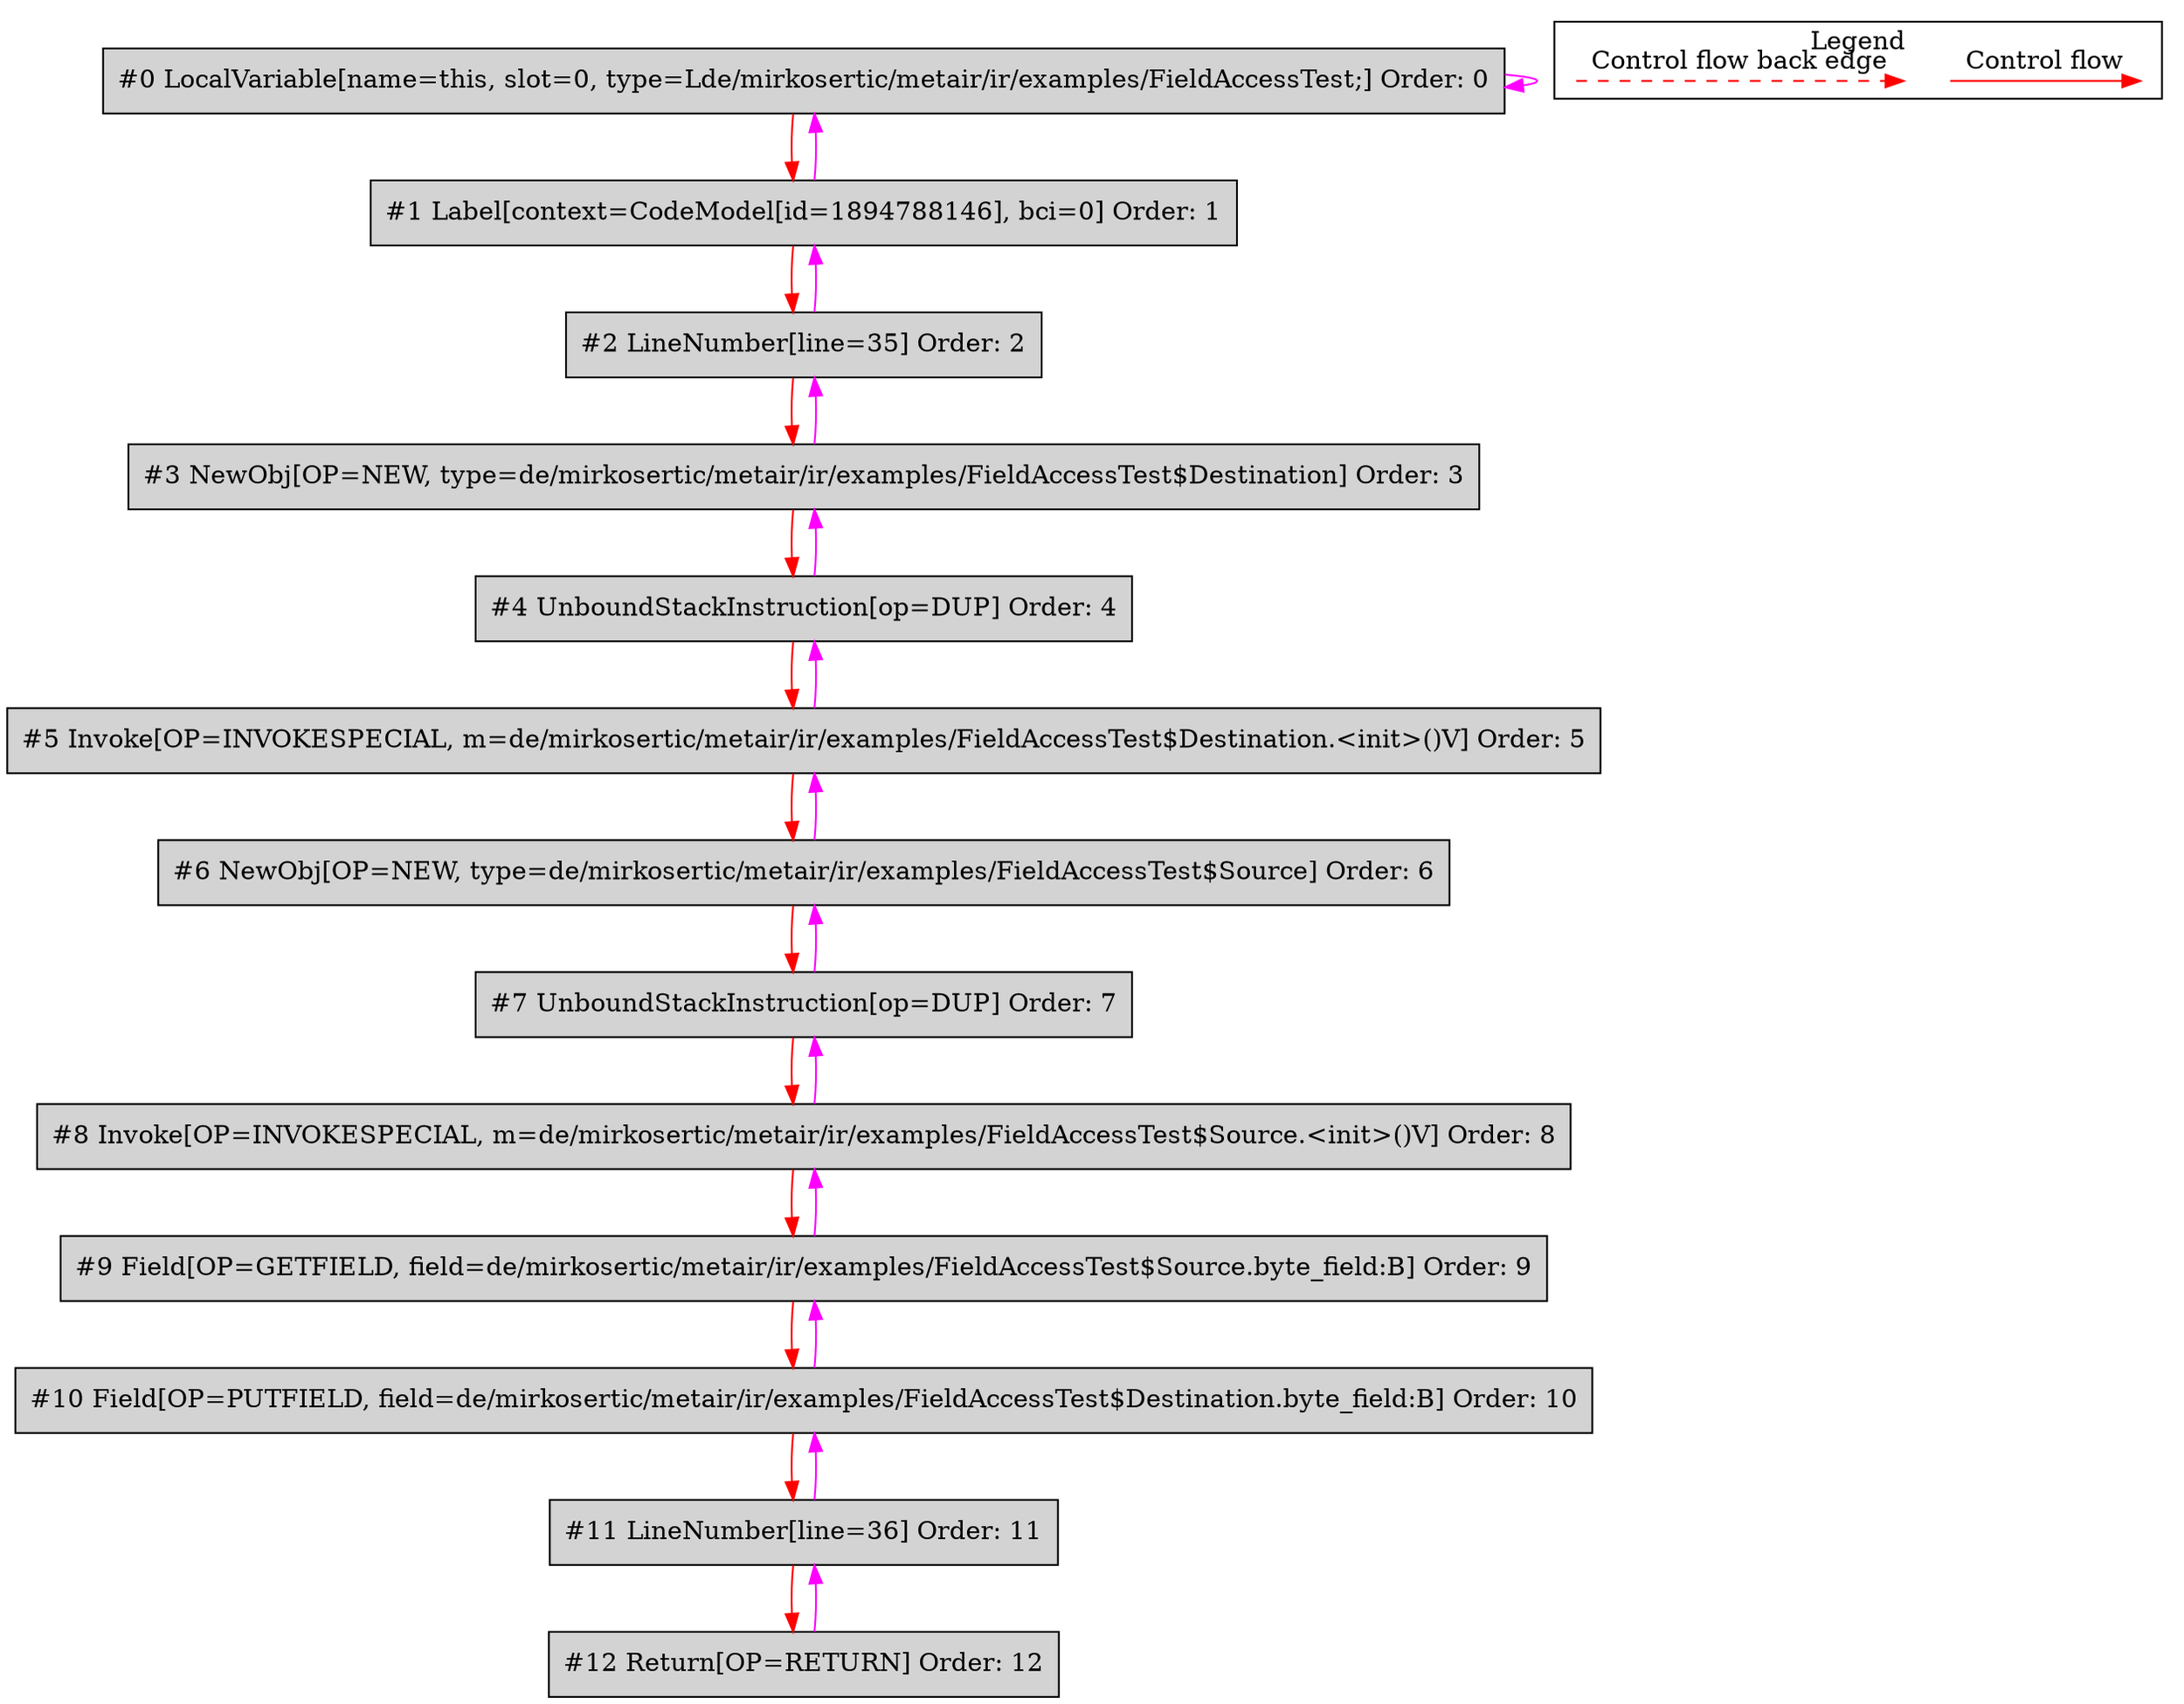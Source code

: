 digraph {
 ordering="in";
 node0[label="#0 LocalVariable[name=this, slot=0, type=Lde/mirkosertic/metair/ir/examples/FieldAccessTest;] Order: 0", shape=box, fillcolor=lightgrey, style=filled];
 node1[label="#1 Label[context=CodeModel[id=1894788146], bci=0] Order: 1", shape=box, fillcolor=lightgrey, style=filled];
 node2[label="#2 LineNumber[line=35] Order: 2", shape=box, fillcolor=lightgrey, style=filled];
 node3[label="#3 NewObj[OP=NEW, type=de/mirkosertic/metair/ir/examples/FieldAccessTest$Destination] Order: 3", shape=box, fillcolor=lightgrey, style=filled];
 node4[label="#4 UnboundStackInstruction[op=DUP] Order: 4", shape=box, fillcolor=lightgrey, style=filled];
 node5[label="#5 Invoke[OP=INVOKESPECIAL, m=de/mirkosertic/metair/ir/examples/FieldAccessTest$Destination.<init>()V] Order: 5", shape=box, fillcolor=lightgrey, style=filled];
 node6[label="#6 NewObj[OP=NEW, type=de/mirkosertic/metair/ir/examples/FieldAccessTest$Source] Order: 6", shape=box, fillcolor=lightgrey, style=filled];
 node7[label="#7 UnboundStackInstruction[op=DUP] Order: 7", shape=box, fillcolor=lightgrey, style=filled];
 node8[label="#8 Invoke[OP=INVOKESPECIAL, m=de/mirkosertic/metair/ir/examples/FieldAccessTest$Source.<init>()V] Order: 8", shape=box, fillcolor=lightgrey, style=filled];
 node9[label="#9 Field[OP=GETFIELD, field=de/mirkosertic/metair/ir/examples/FieldAccessTest$Source.byte_field:B] Order: 9", shape=box, fillcolor=lightgrey, style=filled];
 node10[label="#10 Field[OP=PUTFIELD, field=de/mirkosertic/metair/ir/examples/FieldAccessTest$Destination.byte_field:B] Order: 10", shape=box, fillcolor=lightgrey, style=filled];
 node11[label="#11 LineNumber[line=36] Order: 11", shape=box, fillcolor=lightgrey, style=filled];
 node12[label="#12 Return[OP=RETURN] Order: 12", shape=box, fillcolor=lightgrey, style=filled];
 node0 -> node0[color=fuchsia];
 node0 -> node1[color=red];
 node1 -> node0[color=fuchsia];
 node1 -> node2[color=red];
 node2 -> node1[color=fuchsia];
 node2 -> node3[color=red];
 node3 -> node2[color=fuchsia];
 node3 -> node4[color=red];
 node4 -> node3[color=fuchsia];
 node4 -> node5[color=red];
 node5 -> node4[color=fuchsia];
 node5 -> node6[color=red];
 node6 -> node5[color=fuchsia];
 node6 -> node7[color=red];
 node7 -> node6[color=fuchsia];
 node7 -> node8[color=red];
 node8 -> node7[color=fuchsia];
 node8 -> node9[color=red];
 node9 -> node8[color=fuchsia];
 node9 -> node10[color=red];
 node10 -> node9[color=fuchsia];
 node10 -> node11[color=red];
 node11 -> node10[color=fuchsia];
 node11 -> node12[color=red];
 node12 -> node11[color=fuchsia];
 subgraph cluster_000 {
  label = "Legend";
  node [shape=point]
  {
   rank=same;
   c0 [style = invis];
   c1 [style = invis];
   c2 [style = invis];
   c3 [style = invis];
  }
  c0 -> c1 [label="Control flow", style=solid, color=red]
  c2 -> c3 [label="Control flow back edge", style=dashed, color=red]
 }

}
